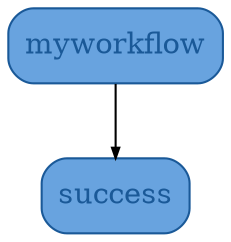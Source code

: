 digraph G {
  myworkflow [ fillcolor="#68A3DF" shape="box" color="#1A5998" fontcolor="#1A5998" style="rounded,filled" ];
  success [ fillcolor="#68A3DF" shape="box" color="#1A5998" fontcolor="#1A5998" style="rounded,filled" ];
  myworkflow -> success [ arrowsize="0.5" ];
}
